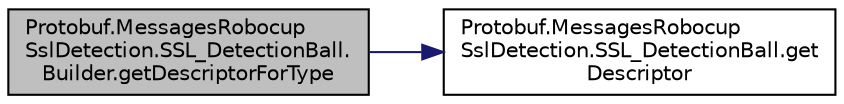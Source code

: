 digraph "Protobuf.MessagesRobocupSslDetection.SSL_DetectionBall.Builder.getDescriptorForType"
{
 // INTERACTIVE_SVG=YES
  edge [fontname="Helvetica",fontsize="10",labelfontname="Helvetica",labelfontsize="10"];
  node [fontname="Helvetica",fontsize="10",shape=record];
  rankdir="LR";
  Node1 [label="Protobuf.MessagesRobocup\lSslDetection.SSL_DetectionBall.\lBuilder.getDescriptorForType",height=0.2,width=0.4,color="black", fillcolor="grey75", style="filled", fontcolor="black"];
  Node1 -> Node2 [color="midnightblue",fontsize="10",style="solid",fontname="Helvetica"];
  Node2 [label="Protobuf.MessagesRobocup\lSslDetection.SSL_DetectionBall.get\lDescriptor",height=0.2,width=0.4,color="black", fillcolor="white", style="filled",URL="$da/d68/class_protobuf_1_1_messages_robocup_ssl_detection_1_1_s_s_l___detection_ball.html#a866ee330e8b4bfd2785580efdd35de25"];
}
